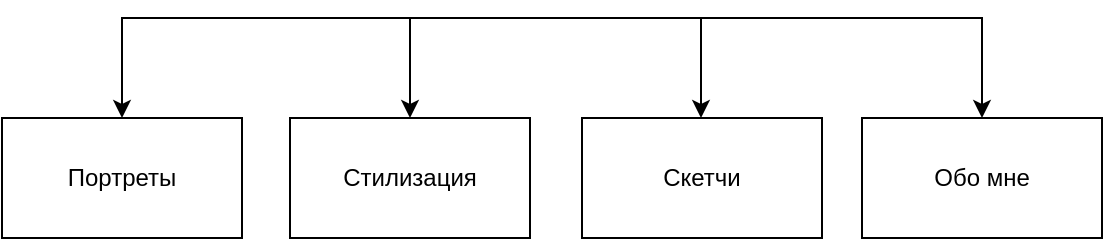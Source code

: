 <mxfile version="24.3.0" type="device">
  <diagram name="Страница — 1" id="oF5t0V_Ue2cvTzUfbcKR">
    <mxGraphModel dx="1290" dy="565" grid="1" gridSize="10" guides="1" tooltips="1" connect="1" arrows="1" fold="1" page="1" pageScale="1" pageWidth="827" pageHeight="1169" math="0" shadow="0">
      <root>
        <mxCell id="0" />
        <mxCell id="1" parent="0" />
        <mxCell id="v4njIjbsxDX7PsfKVFgo-1" value="Портреты" style="rounded=0;whiteSpace=wrap;html=1;" vertex="1" parent="1">
          <mxGeometry x="150" y="190" width="120" height="60" as="geometry" />
        </mxCell>
        <mxCell id="v4njIjbsxDX7PsfKVFgo-2" value="Стилизация" style="rounded=0;whiteSpace=wrap;html=1;" vertex="1" parent="1">
          <mxGeometry x="294" y="190" width="120" height="60" as="geometry" />
        </mxCell>
        <mxCell id="v4njIjbsxDX7PsfKVFgo-4" value="Скетчи" style="whiteSpace=wrap;html=1;" vertex="1" parent="1">
          <mxGeometry x="440" y="190" width="120" height="60" as="geometry" />
        </mxCell>
        <mxCell id="v4njIjbsxDX7PsfKVFgo-5" value="Обо мне" style="whiteSpace=wrap;html=1;" vertex="1" parent="1">
          <mxGeometry x="580" y="190" width="120" height="60" as="geometry" />
        </mxCell>
        <mxCell id="v4njIjbsxDX7PsfKVFgo-6" value="" style="endArrow=classic;startArrow=classic;html=1;rounded=0;exitX=0.5;exitY=0;exitDx=0;exitDy=0;entryX=0.5;entryY=0;entryDx=0;entryDy=0;" edge="1" parent="1" source="v4njIjbsxDX7PsfKVFgo-1" target="v4njIjbsxDX7PsfKVFgo-5">
          <mxGeometry width="50" height="50" relative="1" as="geometry">
            <mxPoint x="390" y="320" as="sourcePoint" />
            <mxPoint x="440" y="270" as="targetPoint" />
            <Array as="points">
              <mxPoint x="210" y="140" />
              <mxPoint x="640" y="140" />
            </Array>
          </mxGeometry>
        </mxCell>
        <mxCell id="v4njIjbsxDX7PsfKVFgo-7" value="" style="endArrow=classic;html=1;rounded=0;entryX=0.5;entryY=0;entryDx=0;entryDy=0;" edge="1" parent="1" target="v4njIjbsxDX7PsfKVFgo-2">
          <mxGeometry width="50" height="50" relative="1" as="geometry">
            <mxPoint x="354" y="140" as="sourcePoint" />
            <mxPoint x="440" y="270" as="targetPoint" />
          </mxGeometry>
        </mxCell>
        <mxCell id="v4njIjbsxDX7PsfKVFgo-8" value="" style="endArrow=classic;html=1;rounded=0;entryX=0.5;entryY=0;entryDx=0;entryDy=0;" edge="1" parent="1">
          <mxGeometry width="50" height="50" relative="1" as="geometry">
            <mxPoint x="499.5" y="140" as="sourcePoint" />
            <mxPoint x="499.5" y="190" as="targetPoint" />
          </mxGeometry>
        </mxCell>
      </root>
    </mxGraphModel>
  </diagram>
</mxfile>
